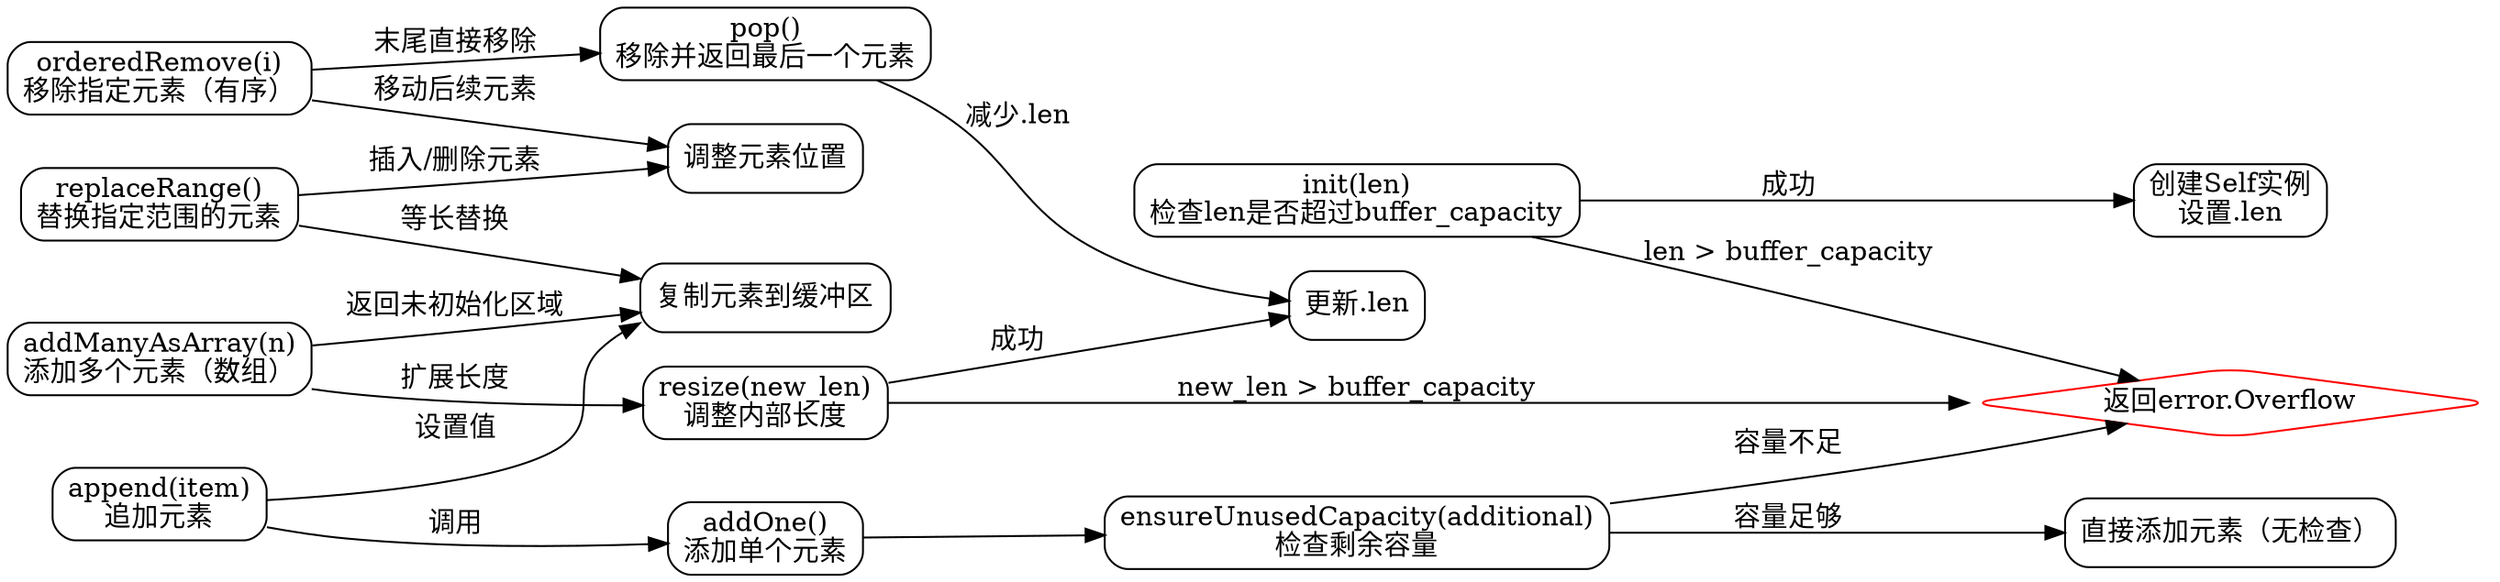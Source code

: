 
digraph BoundedArrayFlow {
    rankdir="LR";
    node [shape=box, style=rounded];

    // 核心方法节点
    init [label="init(len)\n检查len是否超过buffer_capacity"];
    resize [label="resize(new_len)\n调整内部长度"];
    addOne [label="addOne()\n添加单个元素"];
    addManyAsArray [label="addManyAsArray(n)\n添加多个元素（数组）"];
    append [label="append(item)\n追加元素"];
    pop [label="pop()\n移除并返回最后一个元素"];
    replaceRange [label="replaceRange()\n替换指定范围的元素"];
    orderedRemove [label="orderedRemove(i)\n移除指定元素（有序）"];
    ensureUnusedCapacity [label="ensureUnusedCapacity(additional)\n检查剩余容量"];

    // 错误节点
    error_Overflow [label="返回error.Overflow", shape=diamond, color=red];

    // 操作节点
    create_instance [label="创建Self实例\n设置.len"];
    set_len [label="更新.len"];
    copy_elements [label="复制元素到缓冲区"];
    adjust_elements [label="调整元素位置"];

    // 边定义
    init -> error_Overflow [label="len > buffer_capacity"];
    init -> create_instance [label="成功"];

    resize -> error_Overflow [label="new_len > buffer_capacity"];
    resize -> set_len [label="成功"];

    addOne -> ensureUnusedCapacity;
    ensureUnusedCapacity -> error_Overflow [label="容量不足"];
    ensureUnusedCapacity -> addOneAssumeCapacity [label="容量足够"];
    addOneAssumeCapacity [label="直接添加元素（无检查）"];

    append -> addOne [label="调用"];
    append -> copy_elements [label="设置值"];

    replaceRange -> copy_elements [label="等长替换"];
    replaceRange -> adjust_elements [label="插入/删除元素"];

    orderedRemove -> pop [label="末尾直接移除"];
    orderedRemove -> adjust_elements [label="移动后续元素"];

    // 其他方法关联
    addManyAsArray -> resize [label="扩展长度"];
    addManyAsArray -> copy_elements [label="返回未初始化区域"];

    pop -> set_len [label="减少.len"];
}
